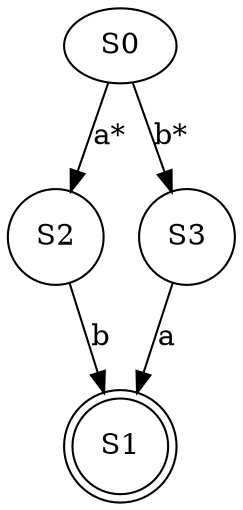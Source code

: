 digraph {
	S0 [label=S0]
	node [shape=doublecircle]
	S1 [label=S1]
	node [shape=circle]
	S2 [label=S2]
	S3 [label=S3]
	S2 -> S1 [label=b]
	S0 -> S3 [label="b*"]
	S3 -> S1 [label=a]
	S0 -> S2 [label="a*"]
}
